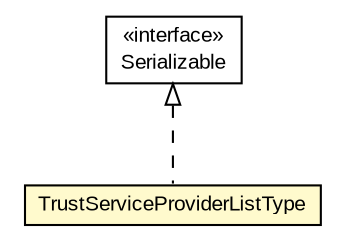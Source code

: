 #!/usr/local/bin/dot
#
# Class diagram 
# Generated by UMLGraph version R5_6-24-gf6e263 (http://www.umlgraph.org/)
#

digraph G {
	edge [fontname="arial",fontsize=10,labelfontname="arial",labelfontsize=10];
	node [fontname="arial",fontsize=10,shape=plaintext];
	nodesep=0.25;
	ranksep=0.5;
	// eu.europa.esig.jaxb.tsl.TrustServiceProviderListType
	c737313 [label=<<table title="eu.europa.esig.jaxb.tsl.TrustServiceProviderListType" border="0" cellborder="1" cellspacing="0" cellpadding="2" port="p" bgcolor="lemonChiffon" href="./TrustServiceProviderListType.html">
		<tr><td><table border="0" cellspacing="0" cellpadding="1">
<tr><td align="center" balign="center"> TrustServiceProviderListType </td></tr>
		</table></td></tr>
		</table>>, URL="./TrustServiceProviderListType.html", fontname="arial", fontcolor="black", fontsize=10.0];
	//eu.europa.esig.jaxb.tsl.TrustServiceProviderListType implements java.io.Serializable
	c737595:p -> c737313:p [dir=back,arrowtail=empty,style=dashed];
	// java.io.Serializable
	c737595 [label=<<table title="java.io.Serializable" border="0" cellborder="1" cellspacing="0" cellpadding="2" port="p" href="http://java.sun.com/j2se/1.4.2/docs/api/java/io/Serializable.html">
		<tr><td><table border="0" cellspacing="0" cellpadding="1">
<tr><td align="center" balign="center"> &#171;interface&#187; </td></tr>
<tr><td align="center" balign="center"> Serializable </td></tr>
		</table></td></tr>
		</table>>, URL="http://java.sun.com/j2se/1.4.2/docs/api/java/io/Serializable.html", fontname="arial", fontcolor="black", fontsize=10.0];
}

